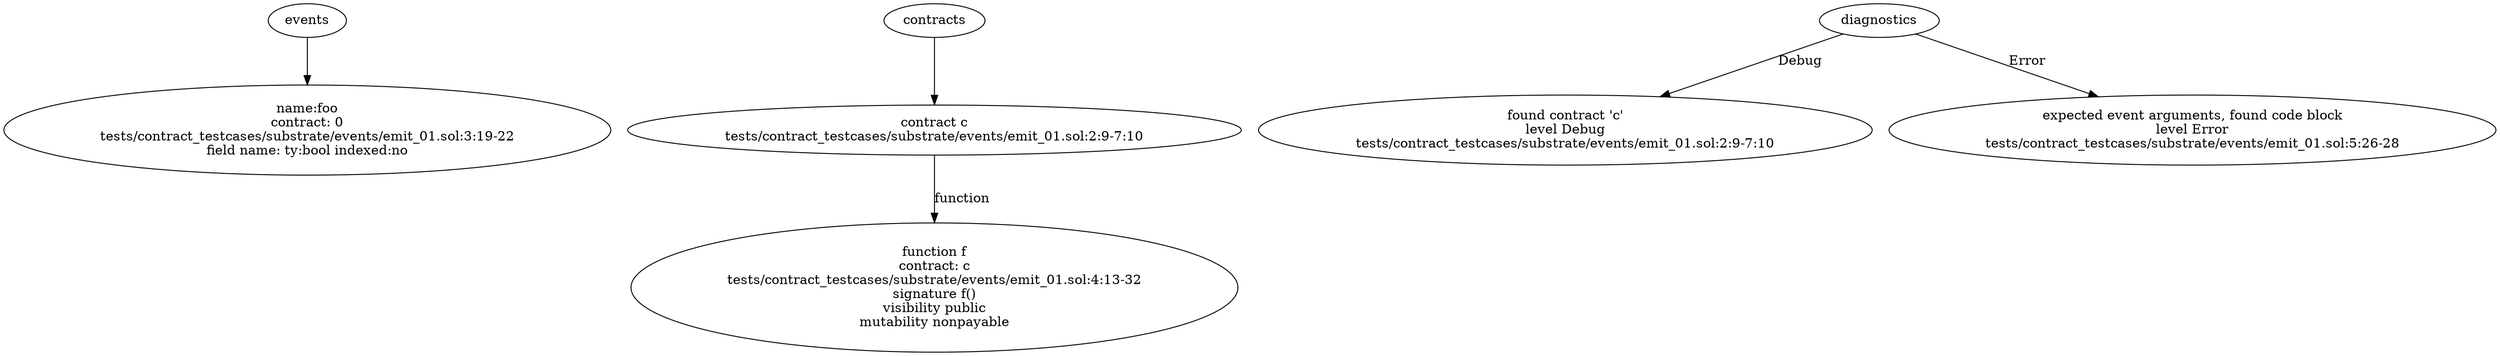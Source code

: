strict digraph "tests/contract_testcases/substrate/events/emit_01.sol" {
	foo [label="name:foo\ncontract: 0\ntests/contract_testcases/substrate/events/emit_01.sol:3:19-22\nfield name: ty:bool indexed:no"]
	contract [label="contract c\ntests/contract_testcases/substrate/events/emit_01.sol:2:9-7:10"]
	f [label="function f\ncontract: c\ntests/contract_testcases/substrate/events/emit_01.sol:4:13-32\nsignature f()\nvisibility public\nmutability nonpayable"]
	diagnostic [label="found contract 'c'\nlevel Debug\ntests/contract_testcases/substrate/events/emit_01.sol:2:9-7:10"]
	diagnostic_7 [label="expected event arguments, found code block\nlevel Error\ntests/contract_testcases/substrate/events/emit_01.sol:5:26-28"]
	events -> foo
	contracts -> contract
	contract -> f [label="function"]
	diagnostics -> diagnostic [label="Debug"]
	diagnostics -> diagnostic_7 [label="Error"]
}
